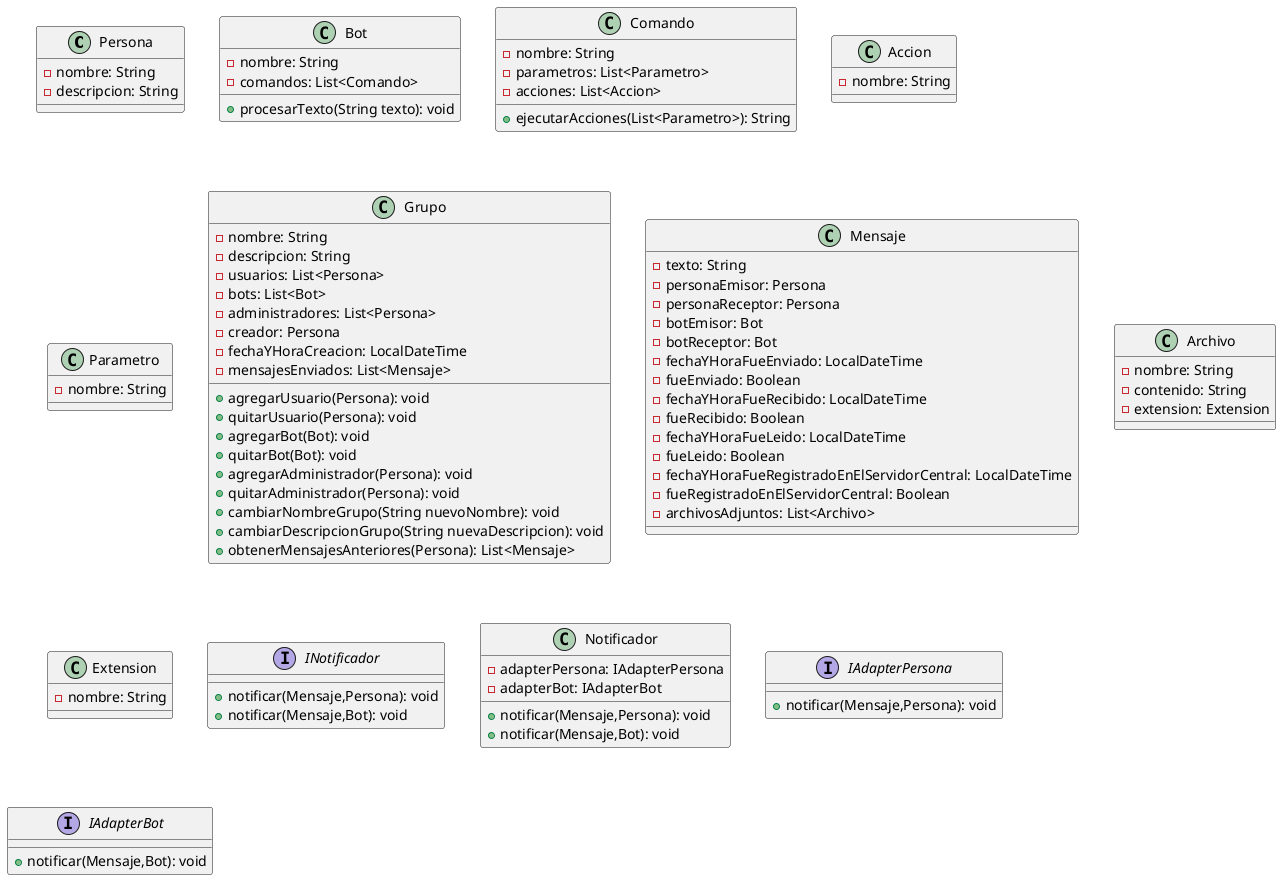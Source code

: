 @startuml

class Persona{
 -nombre: String
 -descripcion: String
}

class Bot{
 -nombre: String
 -comandos: List<Comando>
 +procesarTexto(String texto): void
}

class Comando{
 -nombre: String
 -parametros: List<Parametro>
 -acciones: List<Accion>
 +ejecutarAcciones(List<Parametro>): String
}

class Accion{
 -nombre: String
}

class Parametro{
 -nombre: String
}

class Grupo{
 -nombre: String
 -descripcion: String
 -usuarios: List<Persona>
 -bots: List<Bot>
 -administradores: List<Persona>
 -creador: Persona
 -fechaYHoraCreacion: LocalDateTime
 -mensajesEnviados: List<Mensaje>
 +agregarUsuario(Persona): void
 +quitarUsuario(Persona): void
 +agregarBot(Bot): void
 +quitarBot(Bot): void
 +agregarAdministrador(Persona): void
 +quitarAdministrador(Persona): void
 +cambiarNombreGrupo(String nuevoNombre): void
 +cambiarDescripcionGrupo(String nuevaDescripcion): void
 +obtenerMensajesAnteriores(Persona): List<Mensaje>
}

class Mensaje{
 -texto: String
 -personaEmisor: Persona
 -personaReceptor: Persona
 -botEmisor: Bot
 -botReceptor: Bot
 -fechaYHoraFueEnviado: LocalDateTime
 -fueEnviado: Boolean
 -fechaYHoraFueRecibido: LocalDateTime
 -fueRecibido: Boolean
 -fechaYHoraFueLeido: LocalDateTime
 -fueLeido: Boolean
 -fechaYHoraFueRegistradoEnElServidorCentral: LocalDateTime
 -fueRegistradoEnElServidorCentral: Boolean
 -archivosAdjuntos: List<Archivo>
}

class Archivo{
 -nombre: String
 -contenido: String
 -extension: Extension
}

class Extension{
 -nombre: String
}

interface INotificador{
 +notificar(Mensaje,Persona): void
 +notificar(Mensaje,Bot): void
}

class Notificador{
 -adapterPersona: IAdapterPersona
 -adapterBot: IAdapterBot
 +notificar(Mensaje,Persona): void
 +notificar(Mensaje,Bot): void
}

interface IAdapterPersona{
 +notificar(Mensaje,Persona): void
}

interface IAdapterBot{
 +notificar(Mensaje,Bot): void
}

@enduml